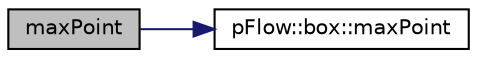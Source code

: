 digraph "maxPoint"
{
 // LATEX_PDF_SIZE
  edge [fontname="Helvetica",fontsize="10",labelfontname="Helvetica",labelfontsize="10"];
  node [fontname="Helvetica",fontsize="10",shape=record];
  rankdir="LR";
  Node1 [label="maxPoint",height=0.2,width=0.4,color="black", fillcolor="grey75", style="filled", fontcolor="black",tooltip=" "];
  Node1 -> Node2 [color="midnightblue",fontsize="10",style="solid",fontname="Helvetica"];
  Node2 [label="pFlow::box::maxPoint",height=0.2,width=0.4,color="black", fillcolor="white", style="filled",URL="$classpFlow_1_1box.html#a0200f1e557cc2585190d623c0a370108",tooltip=" "];
}
